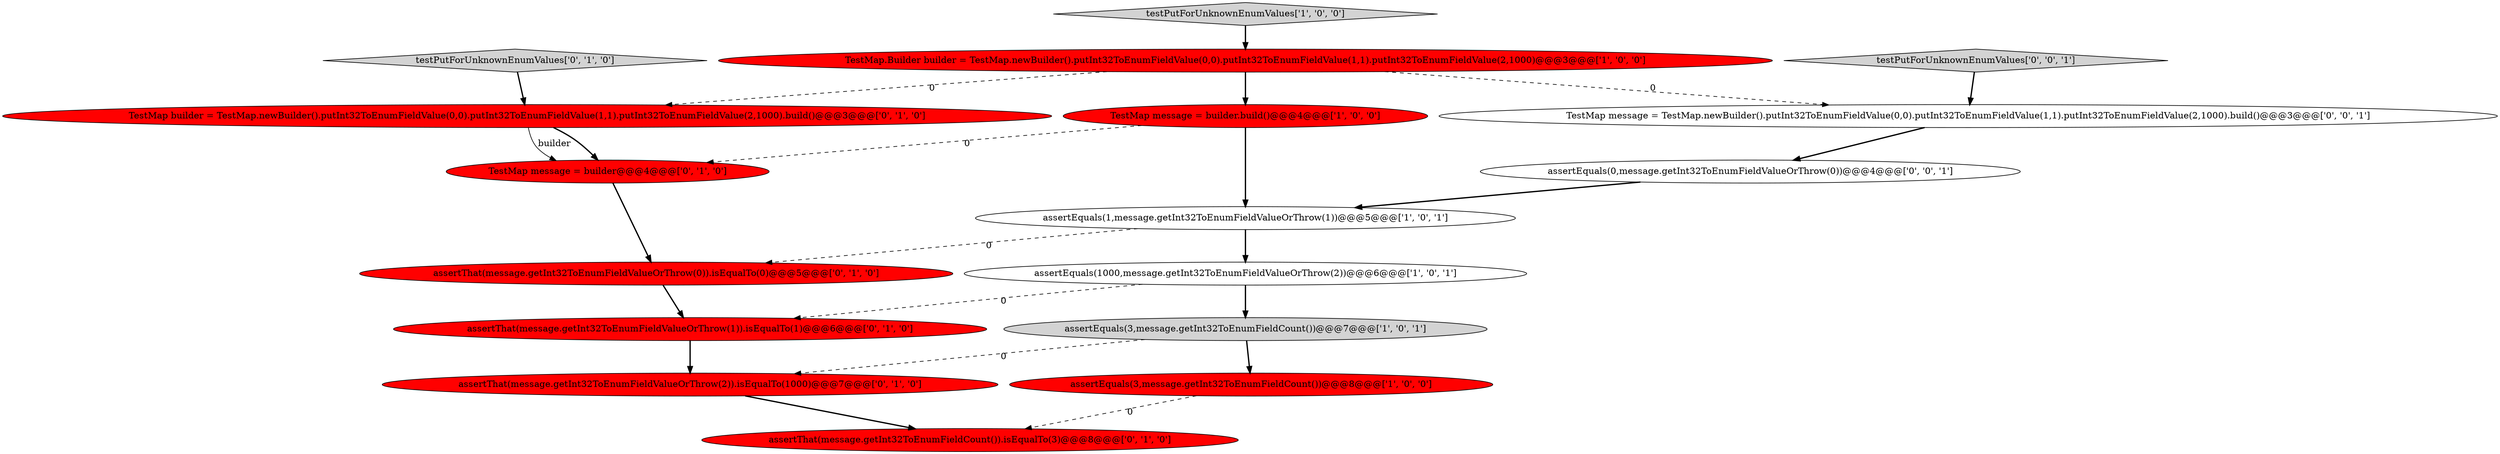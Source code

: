 digraph {
3 [style = filled, label = "assertEquals(3,message.getInt32ToEnumFieldCount())@@@7@@@['1', '0', '1']", fillcolor = lightgray, shape = ellipse image = "AAA0AAABBB1BBB"];
10 [style = filled, label = "TestMap message = builder@@@4@@@['0', '1', '0']", fillcolor = red, shape = ellipse image = "AAA1AAABBB2BBB"];
13 [style = filled, label = "assertThat(message.getInt32ToEnumFieldCount()).isEqualTo(3)@@@8@@@['0', '1', '0']", fillcolor = red, shape = ellipse image = "AAA1AAABBB2BBB"];
9 [style = filled, label = "assertThat(message.getInt32ToEnumFieldValueOrThrow(1)).isEqualTo(1)@@@6@@@['0', '1', '0']", fillcolor = red, shape = ellipse image = "AAA1AAABBB2BBB"];
7 [style = filled, label = "TestMap builder = TestMap.newBuilder().putInt32ToEnumFieldValue(0,0).putInt32ToEnumFieldValue(1,1).putInt32ToEnumFieldValue(2,1000).build()@@@3@@@['0', '1', '0']", fillcolor = red, shape = ellipse image = "AAA1AAABBB2BBB"];
14 [style = filled, label = "TestMap message = TestMap.newBuilder().putInt32ToEnumFieldValue(0,0).putInt32ToEnumFieldValue(1,1).putInt32ToEnumFieldValue(2,1000).build()@@@3@@@['0', '0', '1']", fillcolor = white, shape = ellipse image = "AAA0AAABBB3BBB"];
2 [style = filled, label = "assertEquals(3,message.getInt32ToEnumFieldCount())@@@8@@@['1', '0', '0']", fillcolor = red, shape = ellipse image = "AAA1AAABBB1BBB"];
6 [style = filled, label = "testPutForUnknownEnumValues['1', '0', '0']", fillcolor = lightgray, shape = diamond image = "AAA0AAABBB1BBB"];
16 [style = filled, label = "assertEquals(0,message.getInt32ToEnumFieldValueOrThrow(0))@@@4@@@['0', '0', '1']", fillcolor = white, shape = ellipse image = "AAA0AAABBB3BBB"];
11 [style = filled, label = "assertThat(message.getInt32ToEnumFieldValueOrThrow(2)).isEqualTo(1000)@@@7@@@['0', '1', '0']", fillcolor = red, shape = ellipse image = "AAA1AAABBB2BBB"];
4 [style = filled, label = "TestMap message = builder.build()@@@4@@@['1', '0', '0']", fillcolor = red, shape = ellipse image = "AAA1AAABBB1BBB"];
8 [style = filled, label = "testPutForUnknownEnumValues['0', '1', '0']", fillcolor = lightgray, shape = diamond image = "AAA0AAABBB2BBB"];
1 [style = filled, label = "assertEquals(1,message.getInt32ToEnumFieldValueOrThrow(1))@@@5@@@['1', '0', '1']", fillcolor = white, shape = ellipse image = "AAA0AAABBB1BBB"];
5 [style = filled, label = "assertEquals(1000,message.getInt32ToEnumFieldValueOrThrow(2))@@@6@@@['1', '0', '1']", fillcolor = white, shape = ellipse image = "AAA0AAABBB1BBB"];
12 [style = filled, label = "assertThat(message.getInt32ToEnumFieldValueOrThrow(0)).isEqualTo(0)@@@5@@@['0', '1', '0']", fillcolor = red, shape = ellipse image = "AAA1AAABBB2BBB"];
15 [style = filled, label = "testPutForUnknownEnumValues['0', '0', '1']", fillcolor = lightgray, shape = diamond image = "AAA0AAABBB3BBB"];
0 [style = filled, label = "TestMap.Builder builder = TestMap.newBuilder().putInt32ToEnumFieldValue(0,0).putInt32ToEnumFieldValue(1,1).putInt32ToEnumFieldValue(2,1000)@@@3@@@['1', '0', '0']", fillcolor = red, shape = ellipse image = "AAA1AAABBB1BBB"];
1->5 [style = bold, label=""];
5->3 [style = bold, label=""];
14->16 [style = bold, label=""];
9->11 [style = bold, label=""];
15->14 [style = bold, label=""];
7->10 [style = bold, label=""];
7->10 [style = solid, label="builder"];
5->9 [style = dashed, label="0"];
6->0 [style = bold, label=""];
12->9 [style = bold, label=""];
8->7 [style = bold, label=""];
0->14 [style = dashed, label="0"];
1->12 [style = dashed, label="0"];
3->2 [style = bold, label=""];
16->1 [style = bold, label=""];
0->4 [style = bold, label=""];
10->12 [style = bold, label=""];
2->13 [style = dashed, label="0"];
11->13 [style = bold, label=""];
4->1 [style = bold, label=""];
4->10 [style = dashed, label="0"];
0->7 [style = dashed, label="0"];
3->11 [style = dashed, label="0"];
}
